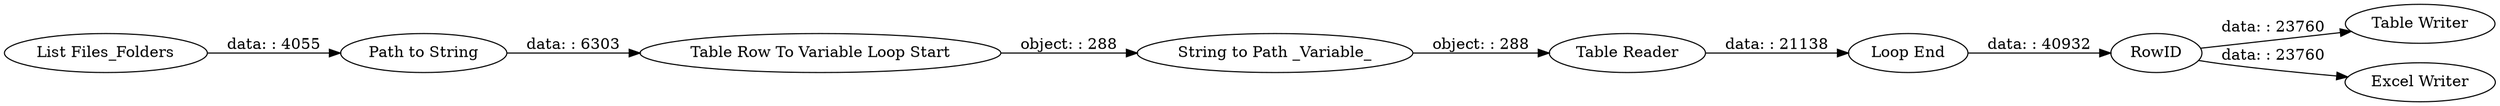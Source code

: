 digraph {
	"-4967561760288737928_444" [label="Table Row To Variable Loop Start"]
	"-4967561760288737928_443" [label="Path to String"]
	"-4967561760288737928_434" [label=RowID]
	"-4967561760288737928_447" [label="Loop End"]
	"-4967561760288737928_448" [label="Table Writer"]
	"-4967561760288737928_446" [label="String to Path _Variable_"]
	"-4967561760288737928_440" [label="List Files_Folders"]
	"-4967561760288737928_441" [label="Excel Writer"]
	"-4967561760288737928_445" [label="Table Reader"]
	"-4967561760288737928_443" -> "-4967561760288737928_444" [label="data: : 6303"]
	"-4967561760288737928_440" -> "-4967561760288737928_443" [label="data: : 4055"]
	"-4967561760288737928_434" -> "-4967561760288737928_441" [label="data: : 23760"]
	"-4967561760288737928_434" -> "-4967561760288737928_448" [label="data: : 23760"]
	"-4967561760288737928_444" -> "-4967561760288737928_446" [label="object: : 288"]
	"-4967561760288737928_447" -> "-4967561760288737928_434" [label="data: : 40932"]
	"-4967561760288737928_446" -> "-4967561760288737928_445" [label="object: : 288"]
	"-4967561760288737928_445" -> "-4967561760288737928_447" [label="data: : 21138"]
	rankdir=LR
}
